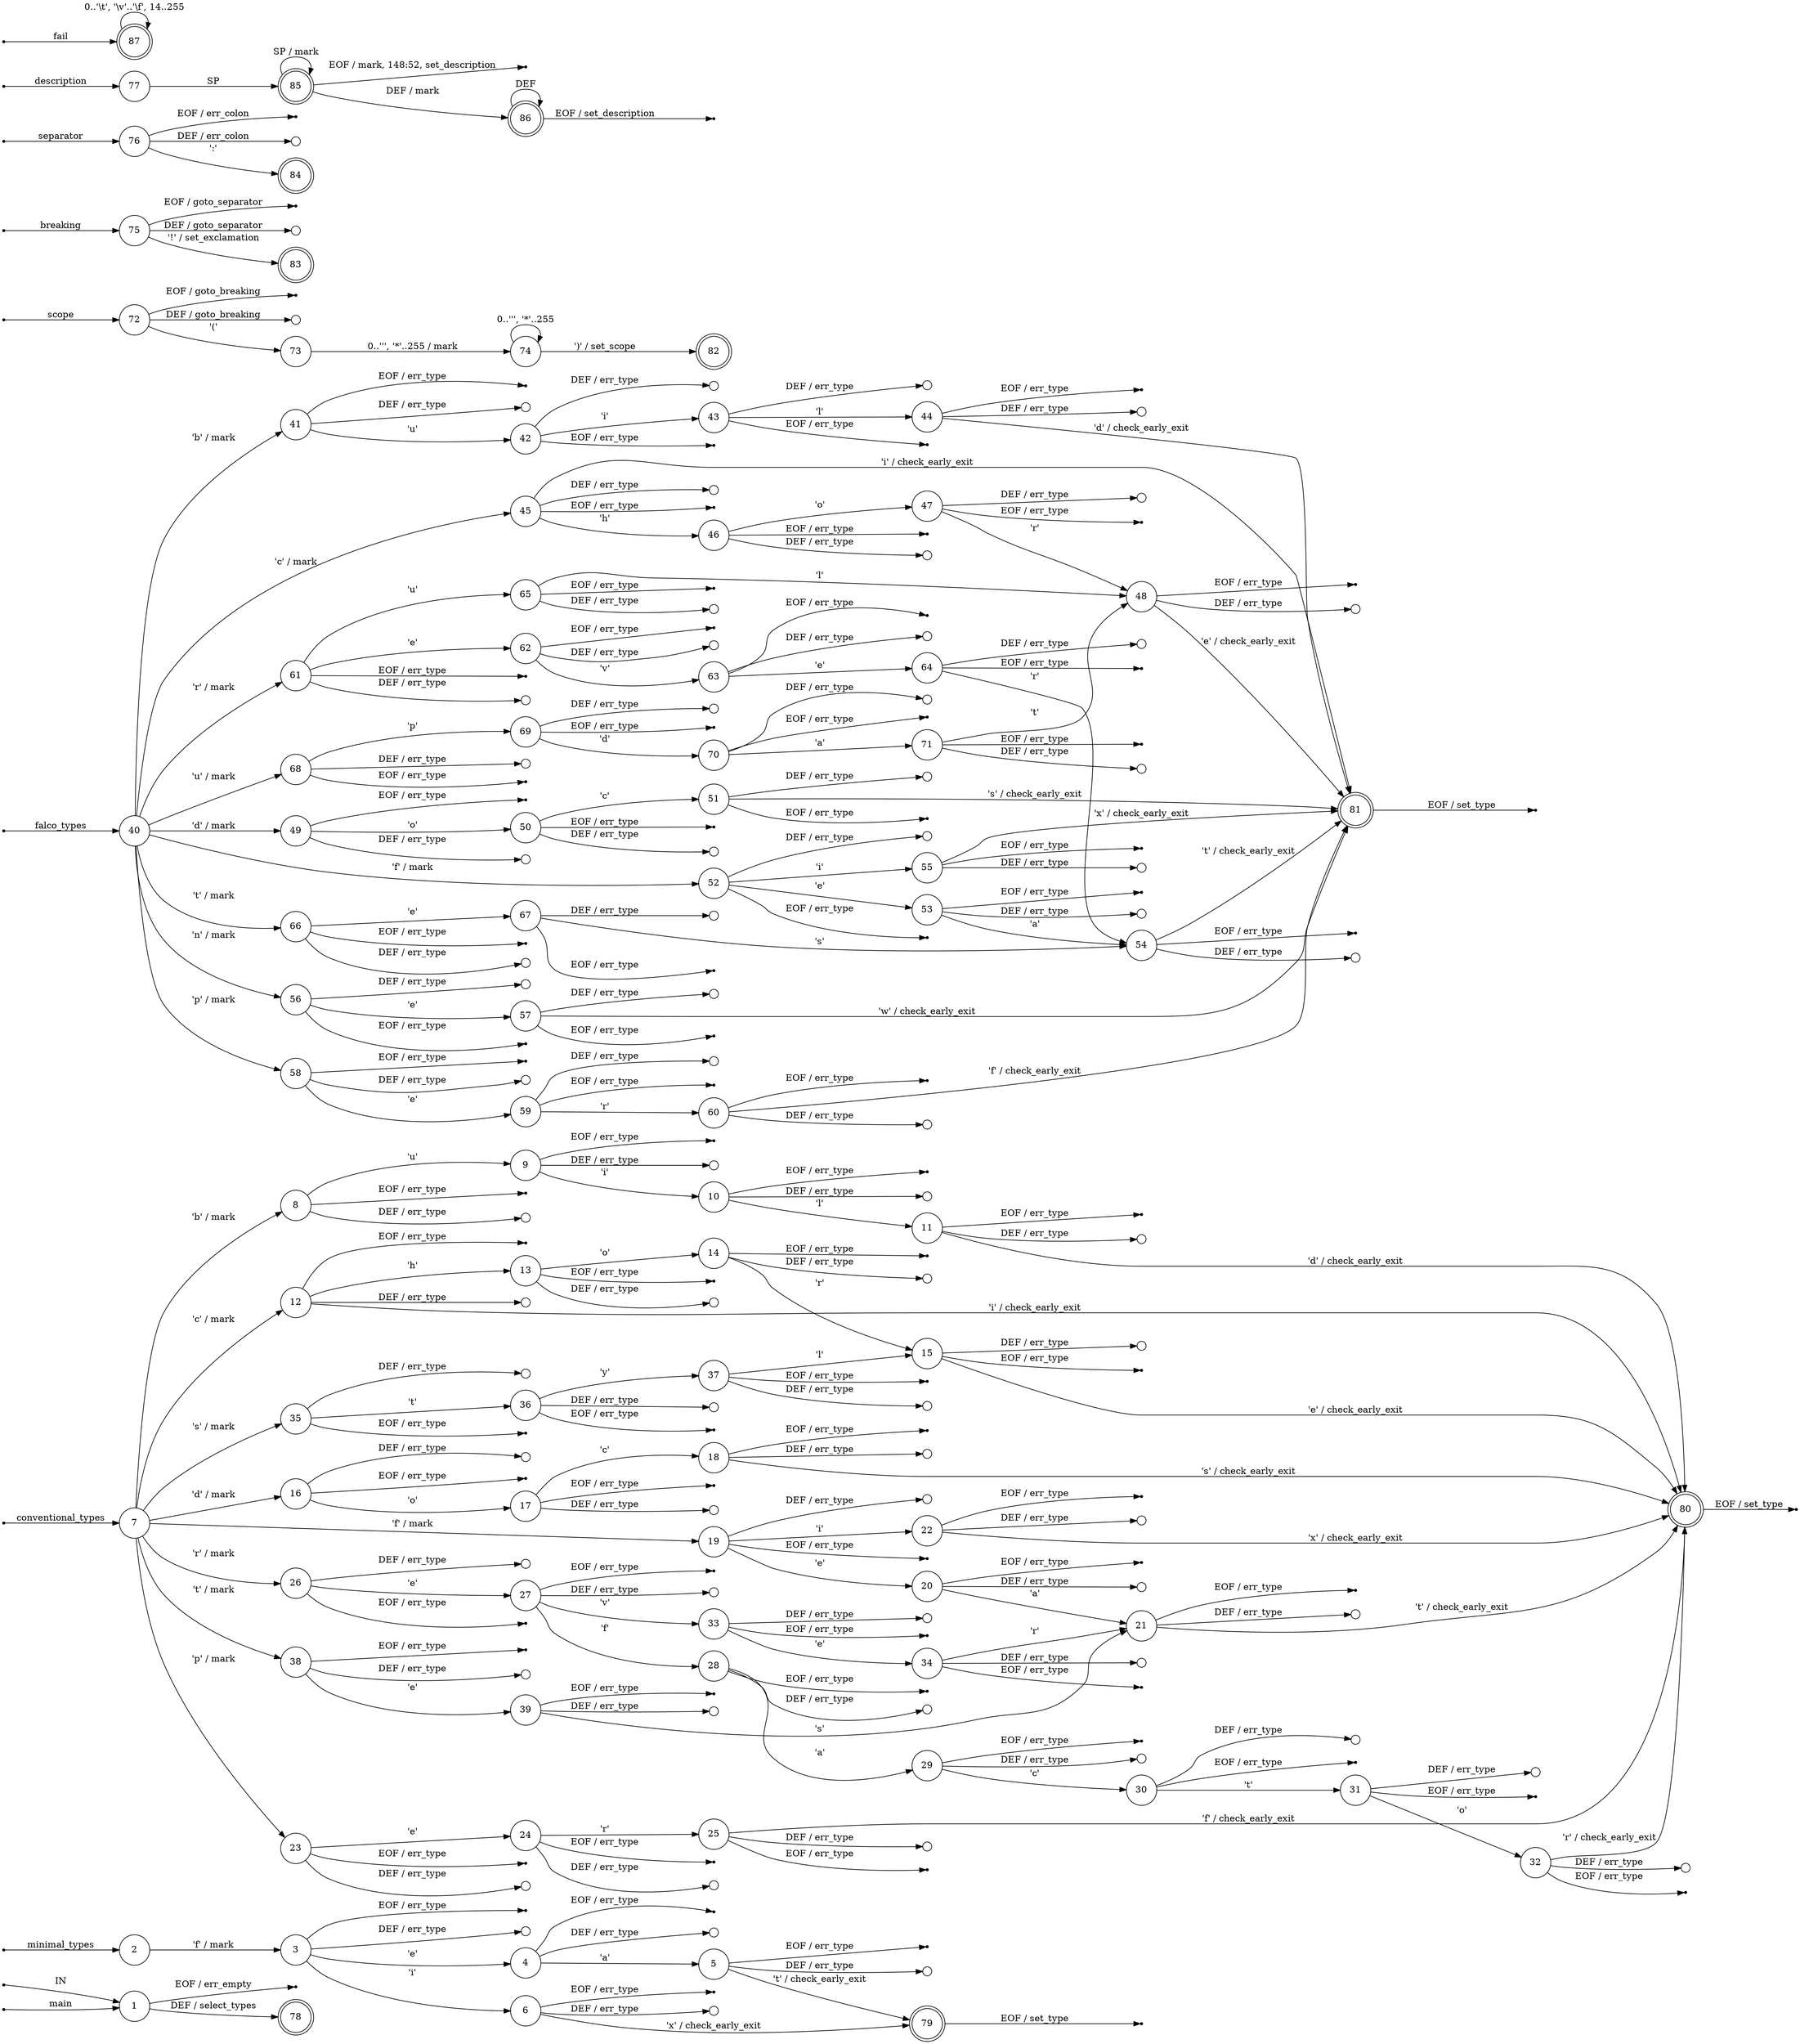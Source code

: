 digraph conventionalcommits {
	rankdir=LR;
	node [ shape = point ];
	ENTRY;
	en_2;
	en_7;
	en_40;
	en_72;
	en_75;
	en_76;
	en_77;
	en_87;
	en_1;
	eof_1;
	eof_3;
	eof_4;
	eof_5;
	eof_6;
	eof_8;
	eof_9;
	eof_10;
	eof_11;
	eof_12;
	eof_13;
	eof_14;
	eof_15;
	eof_16;
	eof_17;
	eof_18;
	eof_19;
	eof_20;
	eof_21;
	eof_22;
	eof_23;
	eof_24;
	eof_25;
	eof_26;
	eof_27;
	eof_28;
	eof_29;
	eof_30;
	eof_31;
	eof_32;
	eof_33;
	eof_34;
	eof_35;
	eof_36;
	eof_37;
	eof_38;
	eof_39;
	eof_41;
	eof_42;
	eof_43;
	eof_44;
	eof_45;
	eof_46;
	eof_47;
	eof_48;
	eof_49;
	eof_50;
	eof_51;
	eof_52;
	eof_53;
	eof_54;
	eof_55;
	eof_56;
	eof_57;
	eof_58;
	eof_59;
	eof_60;
	eof_61;
	eof_62;
	eof_63;
	eof_64;
	eof_65;
	eof_66;
	eof_67;
	eof_68;
	eof_69;
	eof_70;
	eof_71;
	eof_72;
	eof_75;
	eof_76;
	eof_79;
	eof_80;
	eof_81;
	eof_85;
	eof_86;
	node [ shape = circle, height = 0.2 ];
	err_3 [ label=""];
	err_4 [ label=""];
	err_5 [ label=""];
	err_6 [ label=""];
	err_8 [ label=""];
	err_9 [ label=""];
	err_10 [ label=""];
	err_11 [ label=""];
	err_12 [ label=""];
	err_13 [ label=""];
	err_14 [ label=""];
	err_15 [ label=""];
	err_16 [ label=""];
	err_17 [ label=""];
	err_18 [ label=""];
	err_19 [ label=""];
	err_20 [ label=""];
	err_21 [ label=""];
	err_22 [ label=""];
	err_23 [ label=""];
	err_24 [ label=""];
	err_25 [ label=""];
	err_26 [ label=""];
	err_27 [ label=""];
	err_28 [ label=""];
	err_29 [ label=""];
	err_30 [ label=""];
	err_31 [ label=""];
	err_32 [ label=""];
	err_33 [ label=""];
	err_34 [ label=""];
	err_35 [ label=""];
	err_36 [ label=""];
	err_37 [ label=""];
	err_38 [ label=""];
	err_39 [ label=""];
	err_41 [ label=""];
	err_42 [ label=""];
	err_43 [ label=""];
	err_44 [ label=""];
	err_45 [ label=""];
	err_46 [ label=""];
	err_47 [ label=""];
	err_48 [ label=""];
	err_49 [ label=""];
	err_50 [ label=""];
	err_51 [ label=""];
	err_52 [ label=""];
	err_53 [ label=""];
	err_54 [ label=""];
	err_55 [ label=""];
	err_56 [ label=""];
	err_57 [ label=""];
	err_58 [ label=""];
	err_59 [ label=""];
	err_60 [ label=""];
	err_61 [ label=""];
	err_62 [ label=""];
	err_63 [ label=""];
	err_64 [ label=""];
	err_65 [ label=""];
	err_66 [ label=""];
	err_67 [ label=""];
	err_68 [ label=""];
	err_69 [ label=""];
	err_70 [ label=""];
	err_71 [ label=""];
	err_72 [ label=""];
	err_75 [ label=""];
	err_76 [ label=""];
	node [ fixedsize = true, height = 0.65, shape = doublecircle ];
	78;
	79;
	80;
	81;
	82;
	83;
	84;
	85;
	86;
	87;
	node [ shape = circle ];
	1 -> 78 [ label = "DEF / select_types" ];
	2 -> 3 [ label = "'f' / mark" ];
	3 -> 4 [ label = "'e'" ];
	3 -> 6 [ label = "'i'" ];
	3 -> err_3 [ label = "DEF / err_type" ];
	4 -> 5 [ label = "'a'" ];
	4 -> err_4 [ label = "DEF / err_type" ];
	5 -> 79 [ label = "'t' / check_early_exit" ];
	5 -> err_5 [ label = "DEF / err_type" ];
	6 -> 79 [ label = "'x' / check_early_exit" ];
	6 -> err_6 [ label = "DEF / err_type" ];
	7 -> 8 [ label = "'b' / mark" ];
	7 -> 12 [ label = "'c' / mark" ];
	7 -> 16 [ label = "'d' / mark" ];
	7 -> 19 [ label = "'f' / mark" ];
	7 -> 23 [ label = "'p' / mark" ];
	7 -> 26 [ label = "'r' / mark" ];
	7 -> 35 [ label = "'s' / mark" ];
	7 -> 38 [ label = "'t' / mark" ];
	8 -> 9 [ label = "'u'" ];
	8 -> err_8 [ label = "DEF / err_type" ];
	9 -> 10 [ label = "'i'" ];
	9 -> err_9 [ label = "DEF / err_type" ];
	10 -> 11 [ label = "'l'" ];
	10 -> err_10 [ label = "DEF / err_type" ];
	11 -> 80 [ label = "'d' / check_early_exit" ];
	11 -> err_11 [ label = "DEF / err_type" ];
	12 -> 13 [ label = "'h'" ];
	12 -> 80 [ label = "'i' / check_early_exit" ];
	12 -> err_12 [ label = "DEF / err_type" ];
	13 -> 14 [ label = "'o'" ];
	13 -> err_13 [ label = "DEF / err_type" ];
	14 -> 15 [ label = "'r'" ];
	14 -> err_14 [ label = "DEF / err_type" ];
	15 -> 80 [ label = "'e' / check_early_exit" ];
	15 -> err_15 [ label = "DEF / err_type" ];
	16 -> 17 [ label = "'o'" ];
	16 -> err_16 [ label = "DEF / err_type" ];
	17 -> 18 [ label = "'c'" ];
	17 -> err_17 [ label = "DEF / err_type" ];
	18 -> 80 [ label = "'s' / check_early_exit" ];
	18 -> err_18 [ label = "DEF / err_type" ];
	19 -> 20 [ label = "'e'" ];
	19 -> 22 [ label = "'i'" ];
	19 -> err_19 [ label = "DEF / err_type" ];
	20 -> 21 [ label = "'a'" ];
	20 -> err_20 [ label = "DEF / err_type" ];
	21 -> 80 [ label = "'t' / check_early_exit" ];
	21 -> err_21 [ label = "DEF / err_type" ];
	22 -> 80 [ label = "'x' / check_early_exit" ];
	22 -> err_22 [ label = "DEF / err_type" ];
	23 -> 24 [ label = "'e'" ];
	23 -> err_23 [ label = "DEF / err_type" ];
	24 -> 25 [ label = "'r'" ];
	24 -> err_24 [ label = "DEF / err_type" ];
	25 -> 80 [ label = "'f' / check_early_exit" ];
	25 -> err_25 [ label = "DEF / err_type" ];
	26 -> 27 [ label = "'e'" ];
	26 -> err_26 [ label = "DEF / err_type" ];
	27 -> 28 [ label = "'f'" ];
	27 -> 33 [ label = "'v'" ];
	27 -> err_27 [ label = "DEF / err_type" ];
	28 -> 29 [ label = "'a'" ];
	28 -> err_28 [ label = "DEF / err_type" ];
	29 -> 30 [ label = "'c'" ];
	29 -> err_29 [ label = "DEF / err_type" ];
	30 -> 31 [ label = "'t'" ];
	30 -> err_30 [ label = "DEF / err_type" ];
	31 -> 32 [ label = "'o'" ];
	31 -> err_31 [ label = "DEF / err_type" ];
	32 -> 80 [ label = "'r' / check_early_exit" ];
	32 -> err_32 [ label = "DEF / err_type" ];
	33 -> 34 [ label = "'e'" ];
	33 -> err_33 [ label = "DEF / err_type" ];
	34 -> 21 [ label = "'r'" ];
	34 -> err_34 [ label = "DEF / err_type" ];
	35 -> 36 [ label = "'t'" ];
	35 -> err_35 [ label = "DEF / err_type" ];
	36 -> 37 [ label = "'y'" ];
	36 -> err_36 [ label = "DEF / err_type" ];
	37 -> 15 [ label = "'l'" ];
	37 -> err_37 [ label = "DEF / err_type" ];
	38 -> 39 [ label = "'e'" ];
	38 -> err_38 [ label = "DEF / err_type" ];
	39 -> 21 [ label = "'s'" ];
	39 -> err_39 [ label = "DEF / err_type" ];
	40 -> 41 [ label = "'b' / mark" ];
	40 -> 45 [ label = "'c' / mark" ];
	40 -> 49 [ label = "'d' / mark" ];
	40 -> 52 [ label = "'f' / mark" ];
	40 -> 56 [ label = "'n' / mark" ];
	40 -> 58 [ label = "'p' / mark" ];
	40 -> 61 [ label = "'r' / mark" ];
	40 -> 66 [ label = "'t' / mark" ];
	40 -> 68 [ label = "'u' / mark" ];
	41 -> 42 [ label = "'u'" ];
	41 -> err_41 [ label = "DEF / err_type" ];
	42 -> 43 [ label = "'i'" ];
	42 -> err_42 [ label = "DEF / err_type" ];
	43 -> 44 [ label = "'l'" ];
	43 -> err_43 [ label = "DEF / err_type" ];
	44 -> 81 [ label = "'d' / check_early_exit" ];
	44 -> err_44 [ label = "DEF / err_type" ];
	45 -> 46 [ label = "'h'" ];
	45 -> 81 [ label = "'i' / check_early_exit" ];
	45 -> err_45 [ label = "DEF / err_type" ];
	46 -> 47 [ label = "'o'" ];
	46 -> err_46 [ label = "DEF / err_type" ];
	47 -> 48 [ label = "'r'" ];
	47 -> err_47 [ label = "DEF / err_type" ];
	48 -> 81 [ label = "'e' / check_early_exit" ];
	48 -> err_48 [ label = "DEF / err_type" ];
	49 -> 50 [ label = "'o'" ];
	49 -> err_49 [ label = "DEF / err_type" ];
	50 -> 51 [ label = "'c'" ];
	50 -> err_50 [ label = "DEF / err_type" ];
	51 -> 81 [ label = "'s' / check_early_exit" ];
	51 -> err_51 [ label = "DEF / err_type" ];
	52 -> 53 [ label = "'e'" ];
	52 -> 55 [ label = "'i'" ];
	52 -> err_52 [ label = "DEF / err_type" ];
	53 -> 54 [ label = "'a'" ];
	53 -> err_53 [ label = "DEF / err_type" ];
	54 -> 81 [ label = "'t' / check_early_exit" ];
	54 -> err_54 [ label = "DEF / err_type" ];
	55 -> 81 [ label = "'x' / check_early_exit" ];
	55 -> err_55 [ label = "DEF / err_type" ];
	56 -> 57 [ label = "'e'" ];
	56 -> err_56 [ label = "DEF / err_type" ];
	57 -> 81 [ label = "'w' / check_early_exit" ];
	57 -> err_57 [ label = "DEF / err_type" ];
	58 -> 59 [ label = "'e'" ];
	58 -> err_58 [ label = "DEF / err_type" ];
	59 -> 60 [ label = "'r'" ];
	59 -> err_59 [ label = "DEF / err_type" ];
	60 -> 81 [ label = "'f' / check_early_exit" ];
	60 -> err_60 [ label = "DEF / err_type" ];
	61 -> 62 [ label = "'e'" ];
	61 -> 65 [ label = "'u'" ];
	61 -> err_61 [ label = "DEF / err_type" ];
	62 -> 63 [ label = "'v'" ];
	62 -> err_62 [ label = "DEF / err_type" ];
	63 -> 64 [ label = "'e'" ];
	63 -> err_63 [ label = "DEF / err_type" ];
	64 -> 54 [ label = "'r'" ];
	64 -> err_64 [ label = "DEF / err_type" ];
	65 -> 48 [ label = "'l'" ];
	65 -> err_65 [ label = "DEF / err_type" ];
	66 -> 67 [ label = "'e'" ];
	66 -> err_66 [ label = "DEF / err_type" ];
	67 -> 54 [ label = "'s'" ];
	67 -> err_67 [ label = "DEF / err_type" ];
	68 -> 69 [ label = "'p'" ];
	68 -> err_68 [ label = "DEF / err_type" ];
	69 -> 70 [ label = "'d'" ];
	69 -> err_69 [ label = "DEF / err_type" ];
	70 -> 71 [ label = "'a'" ];
	70 -> err_70 [ label = "DEF / err_type" ];
	71 -> 48 [ label = "'t'" ];
	71 -> err_71 [ label = "DEF / err_type" ];
	72 -> 73 [ label = "'('" ];
	72 -> err_72 [ label = "DEF / goto_breaking" ];
	73 -> 74 [ label = "0..''', '*'..255 / mark" ];
	74 -> 74 [ label = "0..''', '*'..255" ];
	74 -> 82 [ label = "')' / set_scope" ];
	75 -> 83 [ label = "'!' / set_exclamation" ];
	75 -> err_75 [ label = "DEF / goto_separator" ];
	76 -> 84 [ label = "':'" ];
	76 -> err_76 [ label = "DEF / err_colon" ];
	77 -> 85 [ label = "SP" ];
	85 -> 85 [ label = "SP / mark" ];
	85 -> 86 [ label = "DEF / mark" ];
	86 -> 86 [ label = "DEF" ];
	87 -> 87 [ label = "0..'\\t', '\\v'..'\\f', 14..255" ];
	ENTRY -> 1 [ label = "IN" ];
	en_2 -> 2 [ label = "minimal_types" ];
	en_7 -> 7 [ label = "conventional_types" ];
	en_40 -> 40 [ label = "falco_types" ];
	en_72 -> 72 [ label = "scope" ];
	en_75 -> 75 [ label = "breaking" ];
	en_76 -> 76 [ label = "separator" ];
	en_77 -> 77 [ label = "description" ];
	en_87 -> 87 [ label = "fail" ];
	en_1 -> 1 [ label = "main" ];
	1 -> eof_1 [ label = "EOF / err_empty" ];
	3 -> eof_3 [ label = "EOF / err_type" ];
	4 -> eof_4 [ label = "EOF / err_type" ];
	5 -> eof_5 [ label = "EOF / err_type" ];
	6 -> eof_6 [ label = "EOF / err_type" ];
	8 -> eof_8 [ label = "EOF / err_type" ];
	9 -> eof_9 [ label = "EOF / err_type" ];
	10 -> eof_10 [ label = "EOF / err_type" ];
	11 -> eof_11 [ label = "EOF / err_type" ];
	12 -> eof_12 [ label = "EOF / err_type" ];
	13 -> eof_13 [ label = "EOF / err_type" ];
	14 -> eof_14 [ label = "EOF / err_type" ];
	15 -> eof_15 [ label = "EOF / err_type" ];
	16 -> eof_16 [ label = "EOF / err_type" ];
	17 -> eof_17 [ label = "EOF / err_type" ];
	18 -> eof_18 [ label = "EOF / err_type" ];
	19 -> eof_19 [ label = "EOF / err_type" ];
	20 -> eof_20 [ label = "EOF / err_type" ];
	21 -> eof_21 [ label = "EOF / err_type" ];
	22 -> eof_22 [ label = "EOF / err_type" ];
	23 -> eof_23 [ label = "EOF / err_type" ];
	24 -> eof_24 [ label = "EOF / err_type" ];
	25 -> eof_25 [ label = "EOF / err_type" ];
	26 -> eof_26 [ label = "EOF / err_type" ];
	27 -> eof_27 [ label = "EOF / err_type" ];
	28 -> eof_28 [ label = "EOF / err_type" ];
	29 -> eof_29 [ label = "EOF / err_type" ];
	30 -> eof_30 [ label = "EOF / err_type" ];
	31 -> eof_31 [ label = "EOF / err_type" ];
	32 -> eof_32 [ label = "EOF / err_type" ];
	33 -> eof_33 [ label = "EOF / err_type" ];
	34 -> eof_34 [ label = "EOF / err_type" ];
	35 -> eof_35 [ label = "EOF / err_type" ];
	36 -> eof_36 [ label = "EOF / err_type" ];
	37 -> eof_37 [ label = "EOF / err_type" ];
	38 -> eof_38 [ label = "EOF / err_type" ];
	39 -> eof_39 [ label = "EOF / err_type" ];
	41 -> eof_41 [ label = "EOF / err_type" ];
	42 -> eof_42 [ label = "EOF / err_type" ];
	43 -> eof_43 [ label = "EOF / err_type" ];
	44 -> eof_44 [ label = "EOF / err_type" ];
	45 -> eof_45 [ label = "EOF / err_type" ];
	46 -> eof_46 [ label = "EOF / err_type" ];
	47 -> eof_47 [ label = "EOF / err_type" ];
	48 -> eof_48 [ label = "EOF / err_type" ];
	49 -> eof_49 [ label = "EOF / err_type" ];
	50 -> eof_50 [ label = "EOF / err_type" ];
	51 -> eof_51 [ label = "EOF / err_type" ];
	52 -> eof_52 [ label = "EOF / err_type" ];
	53 -> eof_53 [ label = "EOF / err_type" ];
	54 -> eof_54 [ label = "EOF / err_type" ];
	55 -> eof_55 [ label = "EOF / err_type" ];
	56 -> eof_56 [ label = "EOF / err_type" ];
	57 -> eof_57 [ label = "EOF / err_type" ];
	58 -> eof_58 [ label = "EOF / err_type" ];
	59 -> eof_59 [ label = "EOF / err_type" ];
	60 -> eof_60 [ label = "EOF / err_type" ];
	61 -> eof_61 [ label = "EOF / err_type" ];
	62 -> eof_62 [ label = "EOF / err_type" ];
	63 -> eof_63 [ label = "EOF / err_type" ];
	64 -> eof_64 [ label = "EOF / err_type" ];
	65 -> eof_65 [ label = "EOF / err_type" ];
	66 -> eof_66 [ label = "EOF / err_type" ];
	67 -> eof_67 [ label = "EOF / err_type" ];
	68 -> eof_68 [ label = "EOF / err_type" ];
	69 -> eof_69 [ label = "EOF / err_type" ];
	70 -> eof_70 [ label = "EOF / err_type" ];
	71 -> eof_71 [ label = "EOF / err_type" ];
	72 -> eof_72 [ label = "EOF / goto_breaking" ];
	75 -> eof_75 [ label = "EOF / goto_separator" ];
	76 -> eof_76 [ label = "EOF / err_colon" ];
	79 -> eof_79 [ label = "EOF / set_type" ];
	80 -> eof_80 [ label = "EOF / set_type" ];
	81 -> eof_81 [ label = "EOF / set_type" ];
	85 -> eof_85 [ label = "EOF / mark, 148:52, set_description" ];
	86 -> eof_86 [ label = "EOF / set_description" ];
}
